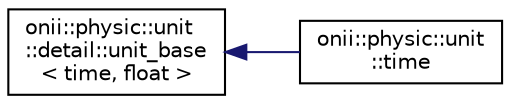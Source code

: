 digraph "Graphical Class Hierarchy"
{
  edge [fontname="Helvetica",fontsize="10",labelfontname="Helvetica",labelfontsize="10"];
  node [fontname="Helvetica",fontsize="10",shape=record];
  rankdir="LR";
  Node1 [label="onii::physic::unit\l::detail::unit_base\l\< time, float \>",height=0.2,width=0.4,color="black", fillcolor="white", style="filled",URL="$de/d85/classonii_1_1physic_1_1unit_1_1detail_1_1unit__base.html"];
  Node1 -> Node2 [dir="back",color="midnightblue",fontsize="10",style="solid",fontname="Helvetica"];
  Node2 [label="onii::physic::unit\l::time",height=0.2,width=0.4,color="black", fillcolor="white", style="filled",URL="$d5/de3/classonii_1_1physic_1_1unit_1_1time.html"];
}
